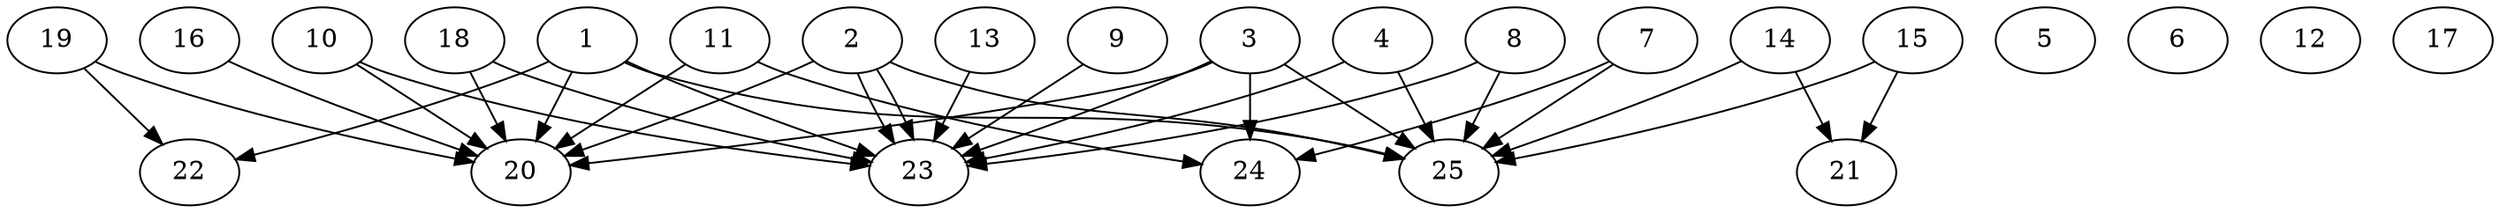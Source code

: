 // DAG automatically generated by daggen at Thu Oct  3 14:00:39 2019
// ./daggen --dot -n 25 --ccr 0.4 --fat 0.9 --regular 0.5 --density 0.6 --mindata 5242880 --maxdata 52428800 
digraph G {
  1 [size="27865600", alpha="0.15", expect_size="11146240"] 
  1 -> 20 [size ="11146240"]
  1 -> 22 [size ="11146240"]
  1 -> 23 [size ="11146240"]
  1 -> 25 [size ="11146240"]
  2 [size="64724480", alpha="0.14", expect_size="25889792"] 
  2 -> 20 [size ="25889792"]
  2 -> 23 [size ="25889792"]
  2 -> 23 [size ="25889792"]
  2 -> 25 [size ="25889792"]
  3 [size="25884160", alpha="0.11", expect_size="10353664"] 
  3 -> 20 [size ="10353664"]
  3 -> 23 [size ="10353664"]
  3 -> 24 [size ="10353664"]
  3 -> 25 [size ="10353664"]
  4 [size="104980480", alpha="0.13", expect_size="41992192"] 
  4 -> 23 [size ="41992192"]
  4 -> 25 [size ="41992192"]
  5 [size="123671040", alpha="0.01", expect_size="49468416"] 
  6 [size="18672640", alpha="0.01", expect_size="7469056"] 
  7 [size="15905280", alpha="0.01", expect_size="6362112"] 
  7 -> 24 [size ="6362112"]
  7 -> 25 [size ="6362112"]
  8 [size="126650880", alpha="0.10", expect_size="50660352"] 
  8 -> 23 [size ="50660352"]
  8 -> 25 [size ="50660352"]
  9 [size="18129920", alpha="0.18", expect_size="7251968"] 
  9 -> 23 [size ="7251968"]
  10 [size="19456000", alpha="0.10", expect_size="7782400"] 
  10 -> 20 [size ="7782400"]
  10 -> 23 [size ="7782400"]
  11 [size="54604800", alpha="0.18", expect_size="21841920"] 
  11 -> 20 [size ="21841920"]
  11 -> 24 [size ="21841920"]
  12 [size="23052800", alpha="0.13", expect_size="9221120"] 
  13 [size="106554880", alpha="0.16", expect_size="42621952"] 
  13 -> 23 [size ="42621952"]
  14 [size="54773760", alpha="0.10", expect_size="21909504"] 
  14 -> 21 [size ="21909504"]
  14 -> 25 [size ="21909504"]
  15 [size="13701120", alpha="0.18", expect_size="5480448"] 
  15 -> 21 [size ="5480448"]
  15 -> 25 [size ="5480448"]
  16 [size="19279360", alpha="0.20", expect_size="7711744"] 
  16 -> 20 [size ="7711744"]
  17 [size="26219520", alpha="0.05", expect_size="10487808"] 
  18 [size="32230400", alpha="0.20", expect_size="12892160"] 
  18 -> 20 [size ="12892160"]
  18 -> 23 [size ="12892160"]
  19 [size="88409600", alpha="0.03", expect_size="35363840"] 
  19 -> 20 [size ="35363840"]
  19 -> 22 [size ="35363840"]
  20 [size="78481920", alpha="0.14", expect_size="31392768"] 
  21 [size="18990080", alpha="0.07", expect_size="7596032"] 
  22 [size="123105280", alpha="0.09", expect_size="49242112"] 
  23 [size="79454720", alpha="0.13", expect_size="31781888"] 
  24 [size="58744320", alpha="0.13", expect_size="23497728"] 
  25 [size="119060480", alpha="0.11", expect_size="47624192"] 
}
